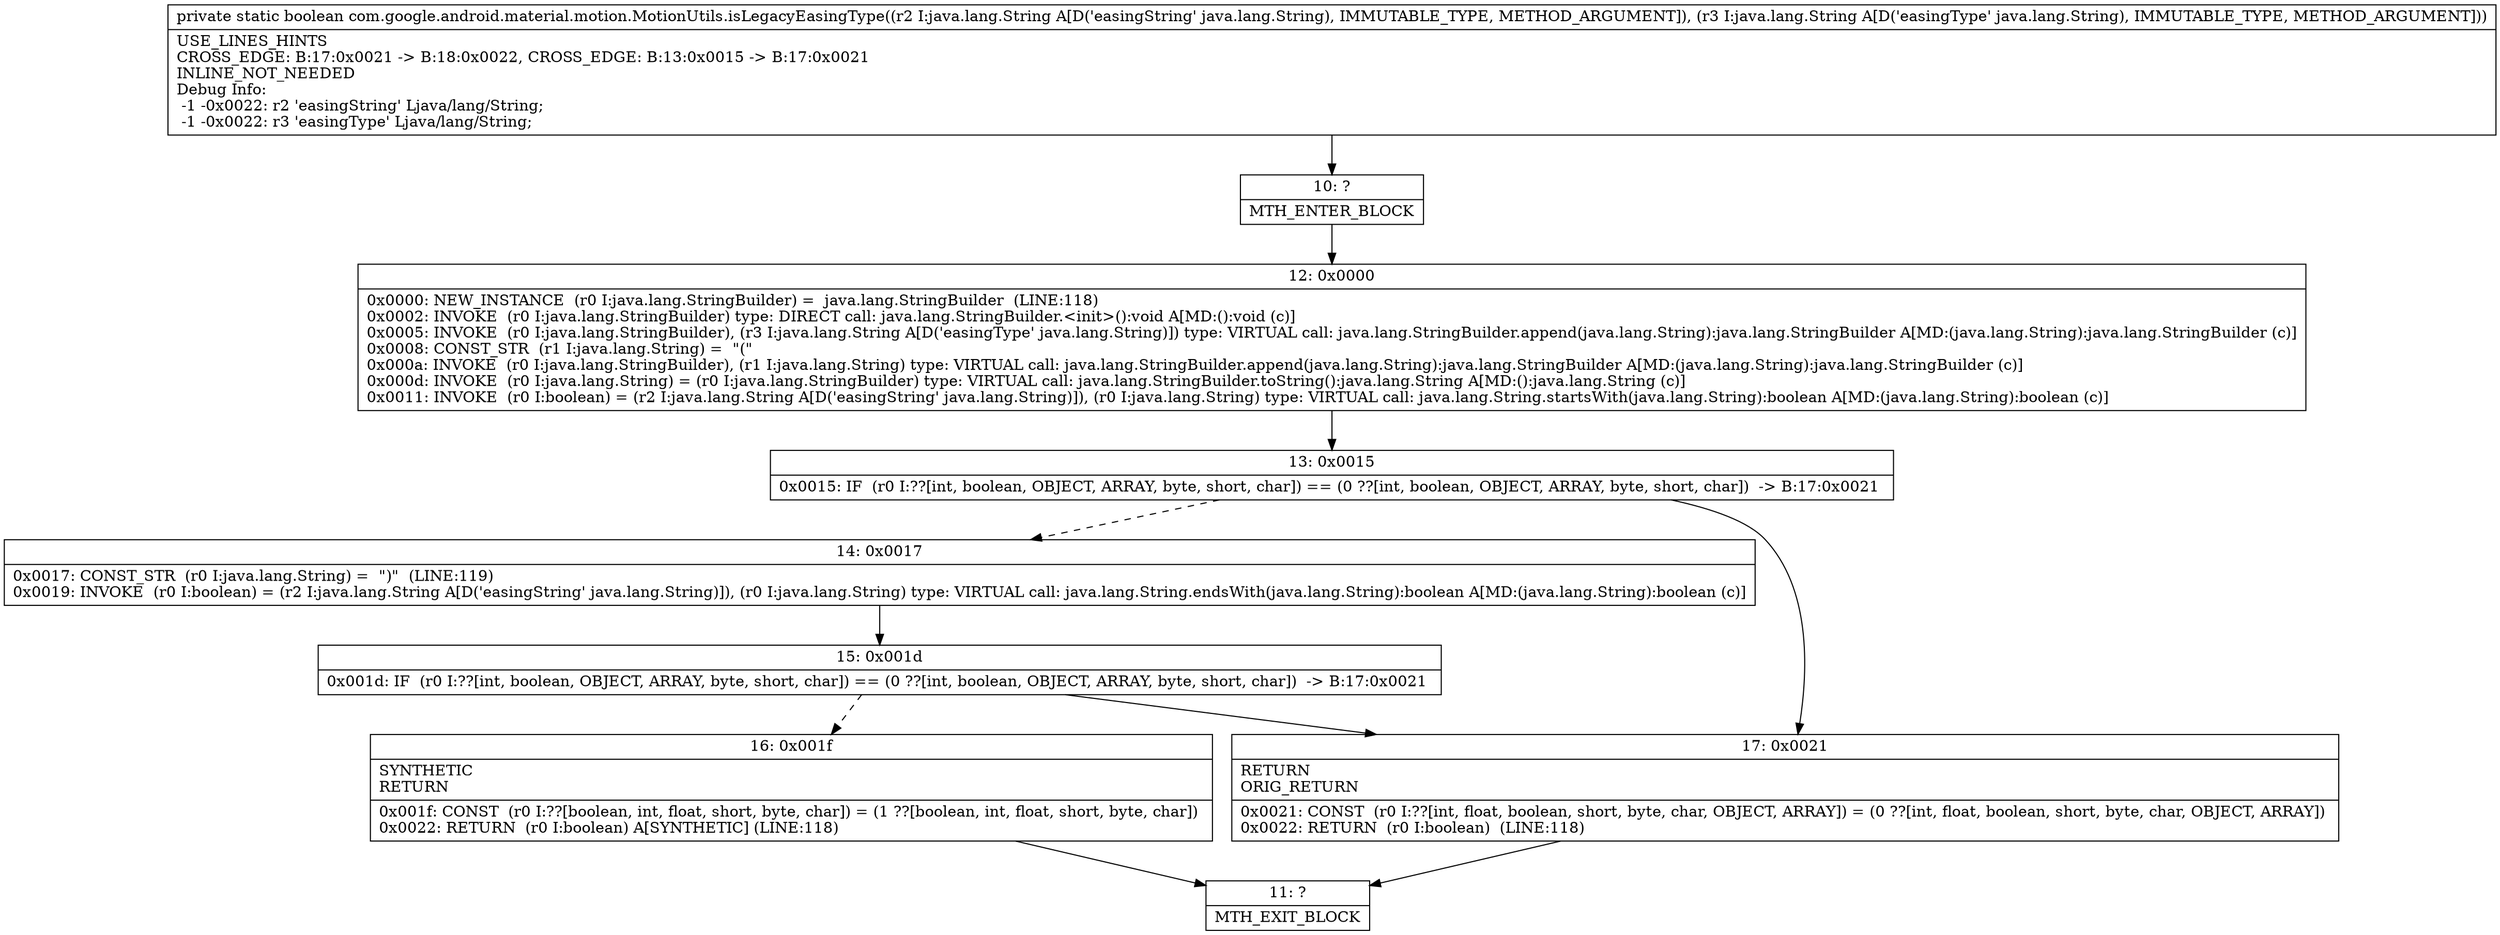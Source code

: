 digraph "CFG forcom.google.android.material.motion.MotionUtils.isLegacyEasingType(Ljava\/lang\/String;Ljava\/lang\/String;)Z" {
Node_10 [shape=record,label="{10\:\ ?|MTH_ENTER_BLOCK\l}"];
Node_12 [shape=record,label="{12\:\ 0x0000|0x0000: NEW_INSTANCE  (r0 I:java.lang.StringBuilder) =  java.lang.StringBuilder  (LINE:118)\l0x0002: INVOKE  (r0 I:java.lang.StringBuilder) type: DIRECT call: java.lang.StringBuilder.\<init\>():void A[MD:():void (c)]\l0x0005: INVOKE  (r0 I:java.lang.StringBuilder), (r3 I:java.lang.String A[D('easingType' java.lang.String)]) type: VIRTUAL call: java.lang.StringBuilder.append(java.lang.String):java.lang.StringBuilder A[MD:(java.lang.String):java.lang.StringBuilder (c)]\l0x0008: CONST_STR  (r1 I:java.lang.String) =  \"(\" \l0x000a: INVOKE  (r0 I:java.lang.StringBuilder), (r1 I:java.lang.String) type: VIRTUAL call: java.lang.StringBuilder.append(java.lang.String):java.lang.StringBuilder A[MD:(java.lang.String):java.lang.StringBuilder (c)]\l0x000d: INVOKE  (r0 I:java.lang.String) = (r0 I:java.lang.StringBuilder) type: VIRTUAL call: java.lang.StringBuilder.toString():java.lang.String A[MD:():java.lang.String (c)]\l0x0011: INVOKE  (r0 I:boolean) = (r2 I:java.lang.String A[D('easingString' java.lang.String)]), (r0 I:java.lang.String) type: VIRTUAL call: java.lang.String.startsWith(java.lang.String):boolean A[MD:(java.lang.String):boolean (c)]\l}"];
Node_13 [shape=record,label="{13\:\ 0x0015|0x0015: IF  (r0 I:??[int, boolean, OBJECT, ARRAY, byte, short, char]) == (0 ??[int, boolean, OBJECT, ARRAY, byte, short, char])  \-\> B:17:0x0021 \l}"];
Node_14 [shape=record,label="{14\:\ 0x0017|0x0017: CONST_STR  (r0 I:java.lang.String) =  \")\"  (LINE:119)\l0x0019: INVOKE  (r0 I:boolean) = (r2 I:java.lang.String A[D('easingString' java.lang.String)]), (r0 I:java.lang.String) type: VIRTUAL call: java.lang.String.endsWith(java.lang.String):boolean A[MD:(java.lang.String):boolean (c)]\l}"];
Node_15 [shape=record,label="{15\:\ 0x001d|0x001d: IF  (r0 I:??[int, boolean, OBJECT, ARRAY, byte, short, char]) == (0 ??[int, boolean, OBJECT, ARRAY, byte, short, char])  \-\> B:17:0x0021 \l}"];
Node_16 [shape=record,label="{16\:\ 0x001f|SYNTHETIC\lRETURN\l|0x001f: CONST  (r0 I:??[boolean, int, float, short, byte, char]) = (1 ??[boolean, int, float, short, byte, char]) \l0x0022: RETURN  (r0 I:boolean) A[SYNTHETIC] (LINE:118)\l}"];
Node_11 [shape=record,label="{11\:\ ?|MTH_EXIT_BLOCK\l}"];
Node_17 [shape=record,label="{17\:\ 0x0021|RETURN\lORIG_RETURN\l|0x0021: CONST  (r0 I:??[int, float, boolean, short, byte, char, OBJECT, ARRAY]) = (0 ??[int, float, boolean, short, byte, char, OBJECT, ARRAY]) \l0x0022: RETURN  (r0 I:boolean)  (LINE:118)\l}"];
MethodNode[shape=record,label="{private static boolean com.google.android.material.motion.MotionUtils.isLegacyEasingType((r2 I:java.lang.String A[D('easingString' java.lang.String), IMMUTABLE_TYPE, METHOD_ARGUMENT]), (r3 I:java.lang.String A[D('easingType' java.lang.String), IMMUTABLE_TYPE, METHOD_ARGUMENT]))  | USE_LINES_HINTS\lCROSS_EDGE: B:17:0x0021 \-\> B:18:0x0022, CROSS_EDGE: B:13:0x0015 \-\> B:17:0x0021\lINLINE_NOT_NEEDED\lDebug Info:\l  \-1 \-0x0022: r2 'easingString' Ljava\/lang\/String;\l  \-1 \-0x0022: r3 'easingType' Ljava\/lang\/String;\l}"];
MethodNode -> Node_10;Node_10 -> Node_12;
Node_12 -> Node_13;
Node_13 -> Node_14[style=dashed];
Node_13 -> Node_17;
Node_14 -> Node_15;
Node_15 -> Node_16[style=dashed];
Node_15 -> Node_17;
Node_16 -> Node_11;
Node_17 -> Node_11;
}


